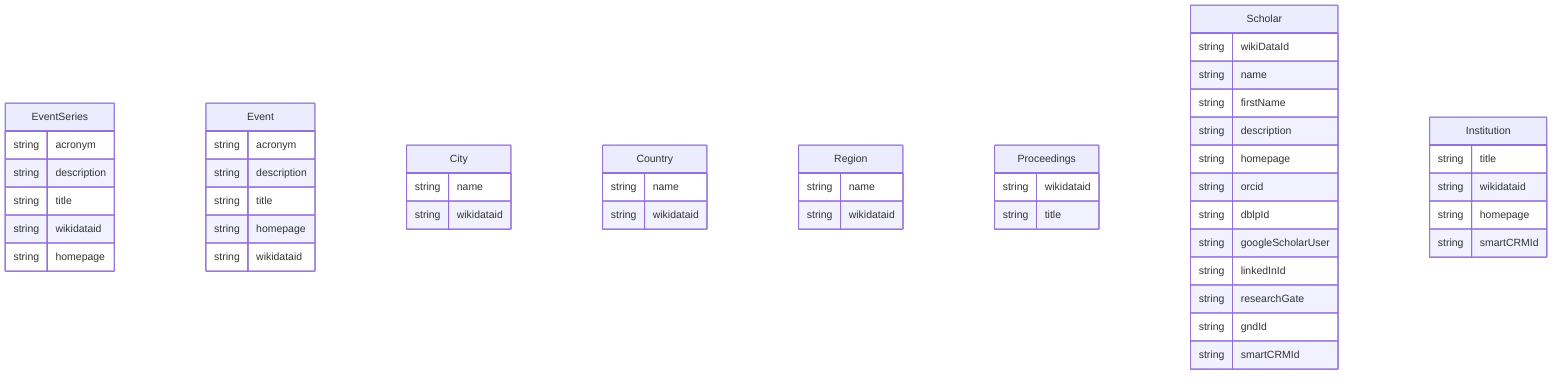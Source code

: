 erDiagram
EventSeries {
    string acronym  
    string description  
    string title  
    string wikidataid  
    string homepage  
}
Event {
    string acronym  
    string description  
    string title  
    string homepage  
    string wikidataid  
}
City {
    string name  
    string wikidataid  
}
Country {
    string name  
    string wikidataid  
}
Region {
    string name  
    string wikidataid  
}
Proceedings {
    string wikidataid  
    string title  
}
Scholar {
    string wikiDataId  
    string name  
    string firstName  
    string description  
    string homepage  
    string orcid  
    string dblpId  
    string googleScholarUser  
    string linkedInId  
    string researchGate  
    string gndId  
    string smartCRMId  
}
Institution {
    string title  
    string wikidataid  
    string homepage  
    string smartCRMId  
}